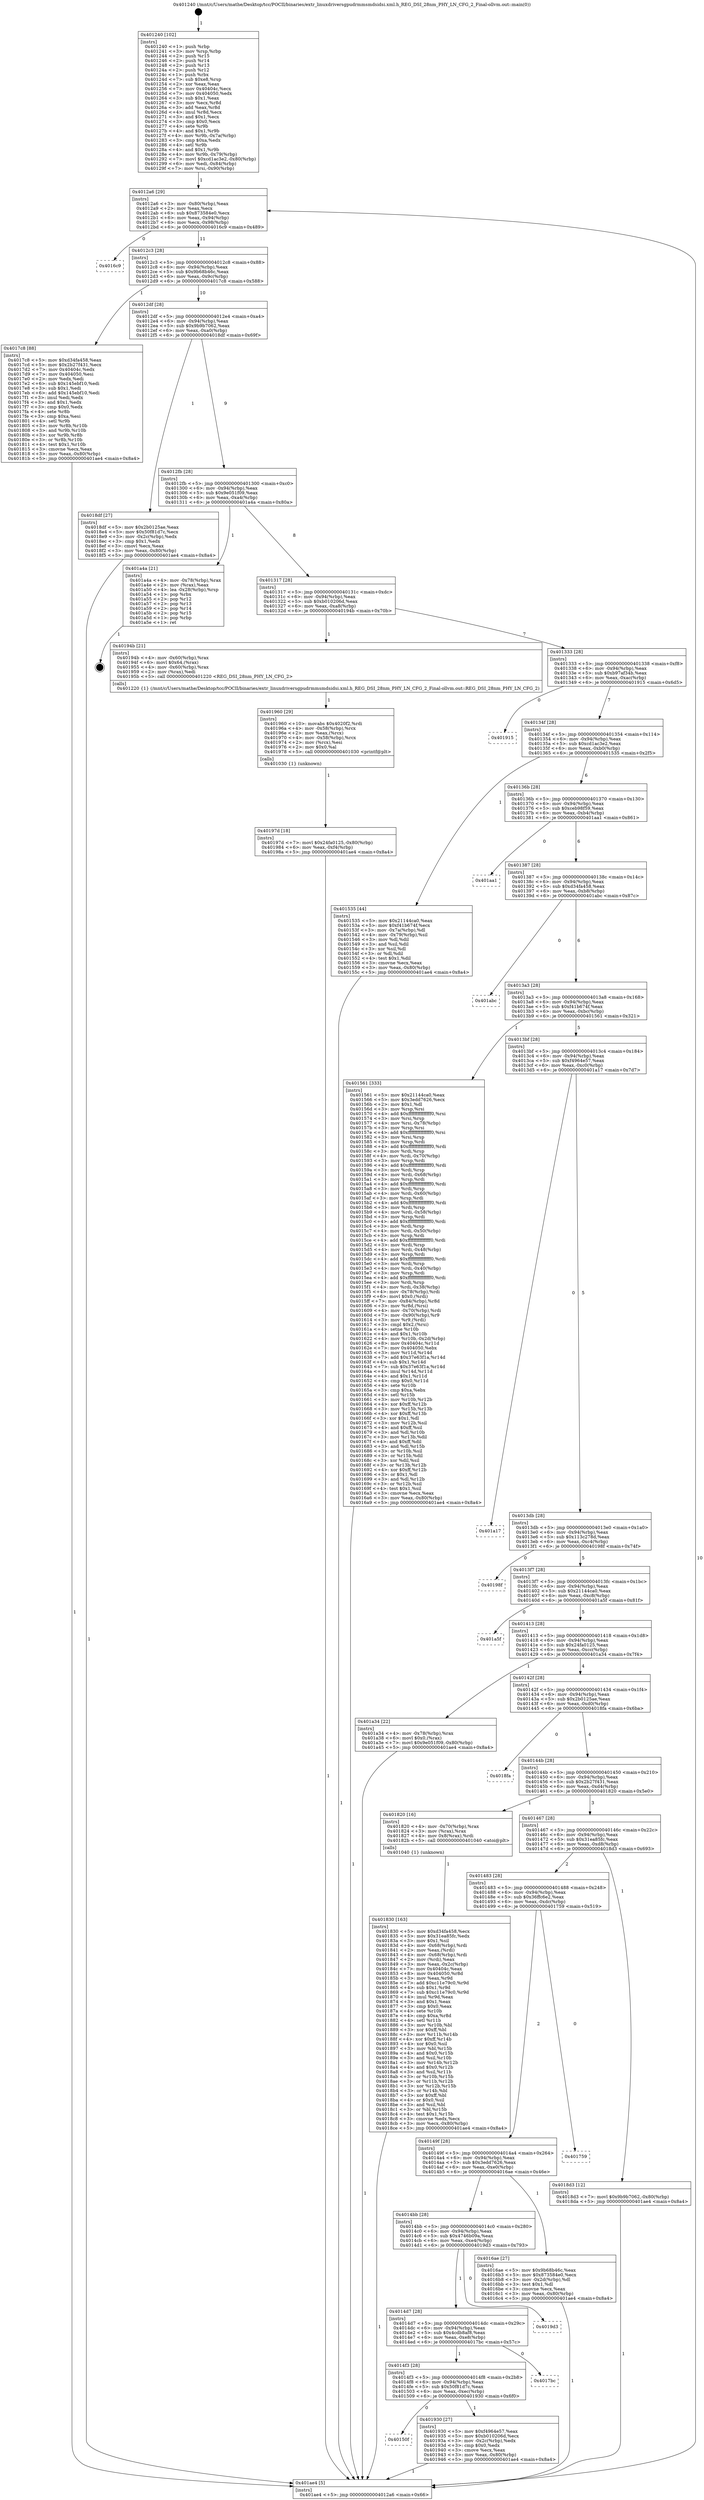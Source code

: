 digraph "0x401240" {
  label = "0x401240 (/mnt/c/Users/mathe/Desktop/tcc/POCII/binaries/extr_linuxdriversgpudrmmsmdsidsi.xml.h_REG_DSI_28nm_PHY_LN_CFG_2_Final-ollvm.out::main(0))"
  labelloc = "t"
  node[shape=record]

  Entry [label="",width=0.3,height=0.3,shape=circle,fillcolor=black,style=filled]
  "0x4012a6" [label="{
     0x4012a6 [29]\l
     | [instrs]\l
     &nbsp;&nbsp;0x4012a6 \<+3\>: mov -0x80(%rbp),%eax\l
     &nbsp;&nbsp;0x4012a9 \<+2\>: mov %eax,%ecx\l
     &nbsp;&nbsp;0x4012ab \<+6\>: sub $0x873584e0,%ecx\l
     &nbsp;&nbsp;0x4012b1 \<+6\>: mov %eax,-0x94(%rbp)\l
     &nbsp;&nbsp;0x4012b7 \<+6\>: mov %ecx,-0x98(%rbp)\l
     &nbsp;&nbsp;0x4012bd \<+6\>: je 00000000004016c9 \<main+0x489\>\l
  }"]
  "0x4016c9" [label="{
     0x4016c9\l
  }", style=dashed]
  "0x4012c3" [label="{
     0x4012c3 [28]\l
     | [instrs]\l
     &nbsp;&nbsp;0x4012c3 \<+5\>: jmp 00000000004012c8 \<main+0x88\>\l
     &nbsp;&nbsp;0x4012c8 \<+6\>: mov -0x94(%rbp),%eax\l
     &nbsp;&nbsp;0x4012ce \<+5\>: sub $0x9b68b46c,%eax\l
     &nbsp;&nbsp;0x4012d3 \<+6\>: mov %eax,-0x9c(%rbp)\l
     &nbsp;&nbsp;0x4012d9 \<+6\>: je 00000000004017c8 \<main+0x588\>\l
  }"]
  Exit [label="",width=0.3,height=0.3,shape=circle,fillcolor=black,style=filled,peripheries=2]
  "0x4017c8" [label="{
     0x4017c8 [88]\l
     | [instrs]\l
     &nbsp;&nbsp;0x4017c8 \<+5\>: mov $0xd34fa458,%eax\l
     &nbsp;&nbsp;0x4017cd \<+5\>: mov $0x2b27f431,%ecx\l
     &nbsp;&nbsp;0x4017d2 \<+7\>: mov 0x40404c,%edx\l
     &nbsp;&nbsp;0x4017d9 \<+7\>: mov 0x404050,%esi\l
     &nbsp;&nbsp;0x4017e0 \<+2\>: mov %edx,%edi\l
     &nbsp;&nbsp;0x4017e2 \<+6\>: sub $0x145ebf10,%edi\l
     &nbsp;&nbsp;0x4017e8 \<+3\>: sub $0x1,%edi\l
     &nbsp;&nbsp;0x4017eb \<+6\>: add $0x145ebf10,%edi\l
     &nbsp;&nbsp;0x4017f1 \<+3\>: imul %edi,%edx\l
     &nbsp;&nbsp;0x4017f4 \<+3\>: and $0x1,%edx\l
     &nbsp;&nbsp;0x4017f7 \<+3\>: cmp $0x0,%edx\l
     &nbsp;&nbsp;0x4017fa \<+4\>: sete %r8b\l
     &nbsp;&nbsp;0x4017fe \<+3\>: cmp $0xa,%esi\l
     &nbsp;&nbsp;0x401801 \<+4\>: setl %r9b\l
     &nbsp;&nbsp;0x401805 \<+3\>: mov %r8b,%r10b\l
     &nbsp;&nbsp;0x401808 \<+3\>: and %r9b,%r10b\l
     &nbsp;&nbsp;0x40180b \<+3\>: xor %r9b,%r8b\l
     &nbsp;&nbsp;0x40180e \<+3\>: or %r8b,%r10b\l
     &nbsp;&nbsp;0x401811 \<+4\>: test $0x1,%r10b\l
     &nbsp;&nbsp;0x401815 \<+3\>: cmovne %ecx,%eax\l
     &nbsp;&nbsp;0x401818 \<+3\>: mov %eax,-0x80(%rbp)\l
     &nbsp;&nbsp;0x40181b \<+5\>: jmp 0000000000401ae4 \<main+0x8a4\>\l
  }"]
  "0x4012df" [label="{
     0x4012df [28]\l
     | [instrs]\l
     &nbsp;&nbsp;0x4012df \<+5\>: jmp 00000000004012e4 \<main+0xa4\>\l
     &nbsp;&nbsp;0x4012e4 \<+6\>: mov -0x94(%rbp),%eax\l
     &nbsp;&nbsp;0x4012ea \<+5\>: sub $0x9b9b7062,%eax\l
     &nbsp;&nbsp;0x4012ef \<+6\>: mov %eax,-0xa0(%rbp)\l
     &nbsp;&nbsp;0x4012f5 \<+6\>: je 00000000004018df \<main+0x69f\>\l
  }"]
  "0x40197d" [label="{
     0x40197d [18]\l
     | [instrs]\l
     &nbsp;&nbsp;0x40197d \<+7\>: movl $0x24fa0125,-0x80(%rbp)\l
     &nbsp;&nbsp;0x401984 \<+6\>: mov %eax,-0xf4(%rbp)\l
     &nbsp;&nbsp;0x40198a \<+5\>: jmp 0000000000401ae4 \<main+0x8a4\>\l
  }"]
  "0x4018df" [label="{
     0x4018df [27]\l
     | [instrs]\l
     &nbsp;&nbsp;0x4018df \<+5\>: mov $0x2b0125ae,%eax\l
     &nbsp;&nbsp;0x4018e4 \<+5\>: mov $0x50f81d7c,%ecx\l
     &nbsp;&nbsp;0x4018e9 \<+3\>: mov -0x2c(%rbp),%edx\l
     &nbsp;&nbsp;0x4018ec \<+3\>: cmp $0x1,%edx\l
     &nbsp;&nbsp;0x4018ef \<+3\>: cmovl %ecx,%eax\l
     &nbsp;&nbsp;0x4018f2 \<+3\>: mov %eax,-0x80(%rbp)\l
     &nbsp;&nbsp;0x4018f5 \<+5\>: jmp 0000000000401ae4 \<main+0x8a4\>\l
  }"]
  "0x4012fb" [label="{
     0x4012fb [28]\l
     | [instrs]\l
     &nbsp;&nbsp;0x4012fb \<+5\>: jmp 0000000000401300 \<main+0xc0\>\l
     &nbsp;&nbsp;0x401300 \<+6\>: mov -0x94(%rbp),%eax\l
     &nbsp;&nbsp;0x401306 \<+5\>: sub $0x9e051f09,%eax\l
     &nbsp;&nbsp;0x40130b \<+6\>: mov %eax,-0xa4(%rbp)\l
     &nbsp;&nbsp;0x401311 \<+6\>: je 0000000000401a4a \<main+0x80a\>\l
  }"]
  "0x401960" [label="{
     0x401960 [29]\l
     | [instrs]\l
     &nbsp;&nbsp;0x401960 \<+10\>: movabs $0x4020f2,%rdi\l
     &nbsp;&nbsp;0x40196a \<+4\>: mov -0x58(%rbp),%rcx\l
     &nbsp;&nbsp;0x40196e \<+2\>: mov %eax,(%rcx)\l
     &nbsp;&nbsp;0x401970 \<+4\>: mov -0x58(%rbp),%rcx\l
     &nbsp;&nbsp;0x401974 \<+2\>: mov (%rcx),%esi\l
     &nbsp;&nbsp;0x401976 \<+2\>: mov $0x0,%al\l
     &nbsp;&nbsp;0x401978 \<+5\>: call 0000000000401030 \<printf@plt\>\l
     | [calls]\l
     &nbsp;&nbsp;0x401030 \{1\} (unknown)\l
  }"]
  "0x401a4a" [label="{
     0x401a4a [21]\l
     | [instrs]\l
     &nbsp;&nbsp;0x401a4a \<+4\>: mov -0x78(%rbp),%rax\l
     &nbsp;&nbsp;0x401a4e \<+2\>: mov (%rax),%eax\l
     &nbsp;&nbsp;0x401a50 \<+4\>: lea -0x28(%rbp),%rsp\l
     &nbsp;&nbsp;0x401a54 \<+1\>: pop %rbx\l
     &nbsp;&nbsp;0x401a55 \<+2\>: pop %r12\l
     &nbsp;&nbsp;0x401a57 \<+2\>: pop %r13\l
     &nbsp;&nbsp;0x401a59 \<+2\>: pop %r14\l
     &nbsp;&nbsp;0x401a5b \<+2\>: pop %r15\l
     &nbsp;&nbsp;0x401a5d \<+1\>: pop %rbp\l
     &nbsp;&nbsp;0x401a5e \<+1\>: ret\l
  }"]
  "0x401317" [label="{
     0x401317 [28]\l
     | [instrs]\l
     &nbsp;&nbsp;0x401317 \<+5\>: jmp 000000000040131c \<main+0xdc\>\l
     &nbsp;&nbsp;0x40131c \<+6\>: mov -0x94(%rbp),%eax\l
     &nbsp;&nbsp;0x401322 \<+5\>: sub $0xb010206d,%eax\l
     &nbsp;&nbsp;0x401327 \<+6\>: mov %eax,-0xa8(%rbp)\l
     &nbsp;&nbsp;0x40132d \<+6\>: je 000000000040194b \<main+0x70b\>\l
  }"]
  "0x40150f" [label="{
     0x40150f\l
  }", style=dashed]
  "0x40194b" [label="{
     0x40194b [21]\l
     | [instrs]\l
     &nbsp;&nbsp;0x40194b \<+4\>: mov -0x60(%rbp),%rax\l
     &nbsp;&nbsp;0x40194f \<+6\>: movl $0x64,(%rax)\l
     &nbsp;&nbsp;0x401955 \<+4\>: mov -0x60(%rbp),%rax\l
     &nbsp;&nbsp;0x401959 \<+2\>: mov (%rax),%edi\l
     &nbsp;&nbsp;0x40195b \<+5\>: call 0000000000401220 \<REG_DSI_28nm_PHY_LN_CFG_2\>\l
     | [calls]\l
     &nbsp;&nbsp;0x401220 \{1\} (/mnt/c/Users/mathe/Desktop/tcc/POCII/binaries/extr_linuxdriversgpudrmmsmdsidsi.xml.h_REG_DSI_28nm_PHY_LN_CFG_2_Final-ollvm.out::REG_DSI_28nm_PHY_LN_CFG_2)\l
  }"]
  "0x401333" [label="{
     0x401333 [28]\l
     | [instrs]\l
     &nbsp;&nbsp;0x401333 \<+5\>: jmp 0000000000401338 \<main+0xf8\>\l
     &nbsp;&nbsp;0x401338 \<+6\>: mov -0x94(%rbp),%eax\l
     &nbsp;&nbsp;0x40133e \<+5\>: sub $0xb97af34b,%eax\l
     &nbsp;&nbsp;0x401343 \<+6\>: mov %eax,-0xac(%rbp)\l
     &nbsp;&nbsp;0x401349 \<+6\>: je 0000000000401915 \<main+0x6d5\>\l
  }"]
  "0x401930" [label="{
     0x401930 [27]\l
     | [instrs]\l
     &nbsp;&nbsp;0x401930 \<+5\>: mov $0xf4964e57,%eax\l
     &nbsp;&nbsp;0x401935 \<+5\>: mov $0xb010206d,%ecx\l
     &nbsp;&nbsp;0x40193a \<+3\>: mov -0x2c(%rbp),%edx\l
     &nbsp;&nbsp;0x40193d \<+3\>: cmp $0x0,%edx\l
     &nbsp;&nbsp;0x401940 \<+3\>: cmove %ecx,%eax\l
     &nbsp;&nbsp;0x401943 \<+3\>: mov %eax,-0x80(%rbp)\l
     &nbsp;&nbsp;0x401946 \<+5\>: jmp 0000000000401ae4 \<main+0x8a4\>\l
  }"]
  "0x401915" [label="{
     0x401915\l
  }", style=dashed]
  "0x40134f" [label="{
     0x40134f [28]\l
     | [instrs]\l
     &nbsp;&nbsp;0x40134f \<+5\>: jmp 0000000000401354 \<main+0x114\>\l
     &nbsp;&nbsp;0x401354 \<+6\>: mov -0x94(%rbp),%eax\l
     &nbsp;&nbsp;0x40135a \<+5\>: sub $0xcd1ac3e2,%eax\l
     &nbsp;&nbsp;0x40135f \<+6\>: mov %eax,-0xb0(%rbp)\l
     &nbsp;&nbsp;0x401365 \<+6\>: je 0000000000401535 \<main+0x2f5\>\l
  }"]
  "0x4014f3" [label="{
     0x4014f3 [28]\l
     | [instrs]\l
     &nbsp;&nbsp;0x4014f3 \<+5\>: jmp 00000000004014f8 \<main+0x2b8\>\l
     &nbsp;&nbsp;0x4014f8 \<+6\>: mov -0x94(%rbp),%eax\l
     &nbsp;&nbsp;0x4014fe \<+5\>: sub $0x50f81d7c,%eax\l
     &nbsp;&nbsp;0x401503 \<+6\>: mov %eax,-0xec(%rbp)\l
     &nbsp;&nbsp;0x401509 \<+6\>: je 0000000000401930 \<main+0x6f0\>\l
  }"]
  "0x401535" [label="{
     0x401535 [44]\l
     | [instrs]\l
     &nbsp;&nbsp;0x401535 \<+5\>: mov $0x21144ca0,%eax\l
     &nbsp;&nbsp;0x40153a \<+5\>: mov $0xf41b674f,%ecx\l
     &nbsp;&nbsp;0x40153f \<+3\>: mov -0x7a(%rbp),%dl\l
     &nbsp;&nbsp;0x401542 \<+4\>: mov -0x79(%rbp),%sil\l
     &nbsp;&nbsp;0x401546 \<+3\>: mov %dl,%dil\l
     &nbsp;&nbsp;0x401549 \<+3\>: and %sil,%dil\l
     &nbsp;&nbsp;0x40154c \<+3\>: xor %sil,%dl\l
     &nbsp;&nbsp;0x40154f \<+3\>: or %dl,%dil\l
     &nbsp;&nbsp;0x401552 \<+4\>: test $0x1,%dil\l
     &nbsp;&nbsp;0x401556 \<+3\>: cmovne %ecx,%eax\l
     &nbsp;&nbsp;0x401559 \<+3\>: mov %eax,-0x80(%rbp)\l
     &nbsp;&nbsp;0x40155c \<+5\>: jmp 0000000000401ae4 \<main+0x8a4\>\l
  }"]
  "0x40136b" [label="{
     0x40136b [28]\l
     | [instrs]\l
     &nbsp;&nbsp;0x40136b \<+5\>: jmp 0000000000401370 \<main+0x130\>\l
     &nbsp;&nbsp;0x401370 \<+6\>: mov -0x94(%rbp),%eax\l
     &nbsp;&nbsp;0x401376 \<+5\>: sub $0xceb98f59,%eax\l
     &nbsp;&nbsp;0x40137b \<+6\>: mov %eax,-0xb4(%rbp)\l
     &nbsp;&nbsp;0x401381 \<+6\>: je 0000000000401aa1 \<main+0x861\>\l
  }"]
  "0x401ae4" [label="{
     0x401ae4 [5]\l
     | [instrs]\l
     &nbsp;&nbsp;0x401ae4 \<+5\>: jmp 00000000004012a6 \<main+0x66\>\l
  }"]
  "0x401240" [label="{
     0x401240 [102]\l
     | [instrs]\l
     &nbsp;&nbsp;0x401240 \<+1\>: push %rbp\l
     &nbsp;&nbsp;0x401241 \<+3\>: mov %rsp,%rbp\l
     &nbsp;&nbsp;0x401244 \<+2\>: push %r15\l
     &nbsp;&nbsp;0x401246 \<+2\>: push %r14\l
     &nbsp;&nbsp;0x401248 \<+2\>: push %r13\l
     &nbsp;&nbsp;0x40124a \<+2\>: push %r12\l
     &nbsp;&nbsp;0x40124c \<+1\>: push %rbx\l
     &nbsp;&nbsp;0x40124d \<+7\>: sub $0xe8,%rsp\l
     &nbsp;&nbsp;0x401254 \<+2\>: xor %eax,%eax\l
     &nbsp;&nbsp;0x401256 \<+7\>: mov 0x40404c,%ecx\l
     &nbsp;&nbsp;0x40125d \<+7\>: mov 0x404050,%edx\l
     &nbsp;&nbsp;0x401264 \<+3\>: sub $0x1,%eax\l
     &nbsp;&nbsp;0x401267 \<+3\>: mov %ecx,%r8d\l
     &nbsp;&nbsp;0x40126a \<+3\>: add %eax,%r8d\l
     &nbsp;&nbsp;0x40126d \<+4\>: imul %r8d,%ecx\l
     &nbsp;&nbsp;0x401271 \<+3\>: and $0x1,%ecx\l
     &nbsp;&nbsp;0x401274 \<+3\>: cmp $0x0,%ecx\l
     &nbsp;&nbsp;0x401277 \<+4\>: sete %r9b\l
     &nbsp;&nbsp;0x40127b \<+4\>: and $0x1,%r9b\l
     &nbsp;&nbsp;0x40127f \<+4\>: mov %r9b,-0x7a(%rbp)\l
     &nbsp;&nbsp;0x401283 \<+3\>: cmp $0xa,%edx\l
     &nbsp;&nbsp;0x401286 \<+4\>: setl %r9b\l
     &nbsp;&nbsp;0x40128a \<+4\>: and $0x1,%r9b\l
     &nbsp;&nbsp;0x40128e \<+4\>: mov %r9b,-0x79(%rbp)\l
     &nbsp;&nbsp;0x401292 \<+7\>: movl $0xcd1ac3e2,-0x80(%rbp)\l
     &nbsp;&nbsp;0x401299 \<+6\>: mov %edi,-0x84(%rbp)\l
     &nbsp;&nbsp;0x40129f \<+7\>: mov %rsi,-0x90(%rbp)\l
  }"]
  "0x4017bc" [label="{
     0x4017bc\l
  }", style=dashed]
  "0x401aa1" [label="{
     0x401aa1\l
  }", style=dashed]
  "0x401387" [label="{
     0x401387 [28]\l
     | [instrs]\l
     &nbsp;&nbsp;0x401387 \<+5\>: jmp 000000000040138c \<main+0x14c\>\l
     &nbsp;&nbsp;0x40138c \<+6\>: mov -0x94(%rbp),%eax\l
     &nbsp;&nbsp;0x401392 \<+5\>: sub $0xd34fa458,%eax\l
     &nbsp;&nbsp;0x401397 \<+6\>: mov %eax,-0xb8(%rbp)\l
     &nbsp;&nbsp;0x40139d \<+6\>: je 0000000000401abc \<main+0x87c\>\l
  }"]
  "0x4014d7" [label="{
     0x4014d7 [28]\l
     | [instrs]\l
     &nbsp;&nbsp;0x4014d7 \<+5\>: jmp 00000000004014dc \<main+0x29c\>\l
     &nbsp;&nbsp;0x4014dc \<+6\>: mov -0x94(%rbp),%eax\l
     &nbsp;&nbsp;0x4014e2 \<+5\>: sub $0x4cdb8af8,%eax\l
     &nbsp;&nbsp;0x4014e7 \<+6\>: mov %eax,-0xe8(%rbp)\l
     &nbsp;&nbsp;0x4014ed \<+6\>: je 00000000004017bc \<main+0x57c\>\l
  }"]
  "0x401abc" [label="{
     0x401abc\l
  }", style=dashed]
  "0x4013a3" [label="{
     0x4013a3 [28]\l
     | [instrs]\l
     &nbsp;&nbsp;0x4013a3 \<+5\>: jmp 00000000004013a8 \<main+0x168\>\l
     &nbsp;&nbsp;0x4013a8 \<+6\>: mov -0x94(%rbp),%eax\l
     &nbsp;&nbsp;0x4013ae \<+5\>: sub $0xf41b674f,%eax\l
     &nbsp;&nbsp;0x4013b3 \<+6\>: mov %eax,-0xbc(%rbp)\l
     &nbsp;&nbsp;0x4013b9 \<+6\>: je 0000000000401561 \<main+0x321\>\l
  }"]
  "0x4019d3" [label="{
     0x4019d3\l
  }", style=dashed]
  "0x401561" [label="{
     0x401561 [333]\l
     | [instrs]\l
     &nbsp;&nbsp;0x401561 \<+5\>: mov $0x21144ca0,%eax\l
     &nbsp;&nbsp;0x401566 \<+5\>: mov $0x3edd7626,%ecx\l
     &nbsp;&nbsp;0x40156b \<+2\>: mov $0x1,%dl\l
     &nbsp;&nbsp;0x40156d \<+3\>: mov %rsp,%rsi\l
     &nbsp;&nbsp;0x401570 \<+4\>: add $0xfffffffffffffff0,%rsi\l
     &nbsp;&nbsp;0x401574 \<+3\>: mov %rsi,%rsp\l
     &nbsp;&nbsp;0x401577 \<+4\>: mov %rsi,-0x78(%rbp)\l
     &nbsp;&nbsp;0x40157b \<+3\>: mov %rsp,%rsi\l
     &nbsp;&nbsp;0x40157e \<+4\>: add $0xfffffffffffffff0,%rsi\l
     &nbsp;&nbsp;0x401582 \<+3\>: mov %rsi,%rsp\l
     &nbsp;&nbsp;0x401585 \<+3\>: mov %rsp,%rdi\l
     &nbsp;&nbsp;0x401588 \<+4\>: add $0xfffffffffffffff0,%rdi\l
     &nbsp;&nbsp;0x40158c \<+3\>: mov %rdi,%rsp\l
     &nbsp;&nbsp;0x40158f \<+4\>: mov %rdi,-0x70(%rbp)\l
     &nbsp;&nbsp;0x401593 \<+3\>: mov %rsp,%rdi\l
     &nbsp;&nbsp;0x401596 \<+4\>: add $0xfffffffffffffff0,%rdi\l
     &nbsp;&nbsp;0x40159a \<+3\>: mov %rdi,%rsp\l
     &nbsp;&nbsp;0x40159d \<+4\>: mov %rdi,-0x68(%rbp)\l
     &nbsp;&nbsp;0x4015a1 \<+3\>: mov %rsp,%rdi\l
     &nbsp;&nbsp;0x4015a4 \<+4\>: add $0xfffffffffffffff0,%rdi\l
     &nbsp;&nbsp;0x4015a8 \<+3\>: mov %rdi,%rsp\l
     &nbsp;&nbsp;0x4015ab \<+4\>: mov %rdi,-0x60(%rbp)\l
     &nbsp;&nbsp;0x4015af \<+3\>: mov %rsp,%rdi\l
     &nbsp;&nbsp;0x4015b2 \<+4\>: add $0xfffffffffffffff0,%rdi\l
     &nbsp;&nbsp;0x4015b6 \<+3\>: mov %rdi,%rsp\l
     &nbsp;&nbsp;0x4015b9 \<+4\>: mov %rdi,-0x58(%rbp)\l
     &nbsp;&nbsp;0x4015bd \<+3\>: mov %rsp,%rdi\l
     &nbsp;&nbsp;0x4015c0 \<+4\>: add $0xfffffffffffffff0,%rdi\l
     &nbsp;&nbsp;0x4015c4 \<+3\>: mov %rdi,%rsp\l
     &nbsp;&nbsp;0x4015c7 \<+4\>: mov %rdi,-0x50(%rbp)\l
     &nbsp;&nbsp;0x4015cb \<+3\>: mov %rsp,%rdi\l
     &nbsp;&nbsp;0x4015ce \<+4\>: add $0xfffffffffffffff0,%rdi\l
     &nbsp;&nbsp;0x4015d2 \<+3\>: mov %rdi,%rsp\l
     &nbsp;&nbsp;0x4015d5 \<+4\>: mov %rdi,-0x48(%rbp)\l
     &nbsp;&nbsp;0x4015d9 \<+3\>: mov %rsp,%rdi\l
     &nbsp;&nbsp;0x4015dc \<+4\>: add $0xfffffffffffffff0,%rdi\l
     &nbsp;&nbsp;0x4015e0 \<+3\>: mov %rdi,%rsp\l
     &nbsp;&nbsp;0x4015e3 \<+4\>: mov %rdi,-0x40(%rbp)\l
     &nbsp;&nbsp;0x4015e7 \<+3\>: mov %rsp,%rdi\l
     &nbsp;&nbsp;0x4015ea \<+4\>: add $0xfffffffffffffff0,%rdi\l
     &nbsp;&nbsp;0x4015ee \<+3\>: mov %rdi,%rsp\l
     &nbsp;&nbsp;0x4015f1 \<+4\>: mov %rdi,-0x38(%rbp)\l
     &nbsp;&nbsp;0x4015f5 \<+4\>: mov -0x78(%rbp),%rdi\l
     &nbsp;&nbsp;0x4015f9 \<+6\>: movl $0x0,(%rdi)\l
     &nbsp;&nbsp;0x4015ff \<+7\>: mov -0x84(%rbp),%r8d\l
     &nbsp;&nbsp;0x401606 \<+3\>: mov %r8d,(%rsi)\l
     &nbsp;&nbsp;0x401609 \<+4\>: mov -0x70(%rbp),%rdi\l
     &nbsp;&nbsp;0x40160d \<+7\>: mov -0x90(%rbp),%r9\l
     &nbsp;&nbsp;0x401614 \<+3\>: mov %r9,(%rdi)\l
     &nbsp;&nbsp;0x401617 \<+3\>: cmpl $0x2,(%rsi)\l
     &nbsp;&nbsp;0x40161a \<+4\>: setne %r10b\l
     &nbsp;&nbsp;0x40161e \<+4\>: and $0x1,%r10b\l
     &nbsp;&nbsp;0x401622 \<+4\>: mov %r10b,-0x2d(%rbp)\l
     &nbsp;&nbsp;0x401626 \<+8\>: mov 0x40404c,%r11d\l
     &nbsp;&nbsp;0x40162e \<+7\>: mov 0x404050,%ebx\l
     &nbsp;&nbsp;0x401635 \<+3\>: mov %r11d,%r14d\l
     &nbsp;&nbsp;0x401638 \<+7\>: add $0x37e63f1a,%r14d\l
     &nbsp;&nbsp;0x40163f \<+4\>: sub $0x1,%r14d\l
     &nbsp;&nbsp;0x401643 \<+7\>: sub $0x37e63f1a,%r14d\l
     &nbsp;&nbsp;0x40164a \<+4\>: imul %r14d,%r11d\l
     &nbsp;&nbsp;0x40164e \<+4\>: and $0x1,%r11d\l
     &nbsp;&nbsp;0x401652 \<+4\>: cmp $0x0,%r11d\l
     &nbsp;&nbsp;0x401656 \<+4\>: sete %r10b\l
     &nbsp;&nbsp;0x40165a \<+3\>: cmp $0xa,%ebx\l
     &nbsp;&nbsp;0x40165d \<+4\>: setl %r15b\l
     &nbsp;&nbsp;0x401661 \<+3\>: mov %r10b,%r12b\l
     &nbsp;&nbsp;0x401664 \<+4\>: xor $0xff,%r12b\l
     &nbsp;&nbsp;0x401668 \<+3\>: mov %r15b,%r13b\l
     &nbsp;&nbsp;0x40166b \<+4\>: xor $0xff,%r13b\l
     &nbsp;&nbsp;0x40166f \<+3\>: xor $0x1,%dl\l
     &nbsp;&nbsp;0x401672 \<+3\>: mov %r12b,%sil\l
     &nbsp;&nbsp;0x401675 \<+4\>: and $0xff,%sil\l
     &nbsp;&nbsp;0x401679 \<+3\>: and %dl,%r10b\l
     &nbsp;&nbsp;0x40167c \<+3\>: mov %r13b,%dil\l
     &nbsp;&nbsp;0x40167f \<+4\>: and $0xff,%dil\l
     &nbsp;&nbsp;0x401683 \<+3\>: and %dl,%r15b\l
     &nbsp;&nbsp;0x401686 \<+3\>: or %r10b,%sil\l
     &nbsp;&nbsp;0x401689 \<+3\>: or %r15b,%dil\l
     &nbsp;&nbsp;0x40168c \<+3\>: xor %dil,%sil\l
     &nbsp;&nbsp;0x40168f \<+3\>: or %r13b,%r12b\l
     &nbsp;&nbsp;0x401692 \<+4\>: xor $0xff,%r12b\l
     &nbsp;&nbsp;0x401696 \<+3\>: or $0x1,%dl\l
     &nbsp;&nbsp;0x401699 \<+3\>: and %dl,%r12b\l
     &nbsp;&nbsp;0x40169c \<+3\>: or %r12b,%sil\l
     &nbsp;&nbsp;0x40169f \<+4\>: test $0x1,%sil\l
     &nbsp;&nbsp;0x4016a3 \<+3\>: cmovne %ecx,%eax\l
     &nbsp;&nbsp;0x4016a6 \<+3\>: mov %eax,-0x80(%rbp)\l
     &nbsp;&nbsp;0x4016a9 \<+5\>: jmp 0000000000401ae4 \<main+0x8a4\>\l
  }"]
  "0x4013bf" [label="{
     0x4013bf [28]\l
     | [instrs]\l
     &nbsp;&nbsp;0x4013bf \<+5\>: jmp 00000000004013c4 \<main+0x184\>\l
     &nbsp;&nbsp;0x4013c4 \<+6\>: mov -0x94(%rbp),%eax\l
     &nbsp;&nbsp;0x4013ca \<+5\>: sub $0xf4964e57,%eax\l
     &nbsp;&nbsp;0x4013cf \<+6\>: mov %eax,-0xc0(%rbp)\l
     &nbsp;&nbsp;0x4013d5 \<+6\>: je 0000000000401a17 \<main+0x7d7\>\l
  }"]
  "0x401830" [label="{
     0x401830 [163]\l
     | [instrs]\l
     &nbsp;&nbsp;0x401830 \<+5\>: mov $0xd34fa458,%ecx\l
     &nbsp;&nbsp;0x401835 \<+5\>: mov $0x31ea85fc,%edx\l
     &nbsp;&nbsp;0x40183a \<+3\>: mov $0x1,%sil\l
     &nbsp;&nbsp;0x40183d \<+4\>: mov -0x68(%rbp),%rdi\l
     &nbsp;&nbsp;0x401841 \<+2\>: mov %eax,(%rdi)\l
     &nbsp;&nbsp;0x401843 \<+4\>: mov -0x68(%rbp),%rdi\l
     &nbsp;&nbsp;0x401847 \<+2\>: mov (%rdi),%eax\l
     &nbsp;&nbsp;0x401849 \<+3\>: mov %eax,-0x2c(%rbp)\l
     &nbsp;&nbsp;0x40184c \<+7\>: mov 0x40404c,%eax\l
     &nbsp;&nbsp;0x401853 \<+8\>: mov 0x404050,%r8d\l
     &nbsp;&nbsp;0x40185b \<+3\>: mov %eax,%r9d\l
     &nbsp;&nbsp;0x40185e \<+7\>: add $0xc11e79c0,%r9d\l
     &nbsp;&nbsp;0x401865 \<+4\>: sub $0x1,%r9d\l
     &nbsp;&nbsp;0x401869 \<+7\>: sub $0xc11e79c0,%r9d\l
     &nbsp;&nbsp;0x401870 \<+4\>: imul %r9d,%eax\l
     &nbsp;&nbsp;0x401874 \<+3\>: and $0x1,%eax\l
     &nbsp;&nbsp;0x401877 \<+3\>: cmp $0x0,%eax\l
     &nbsp;&nbsp;0x40187a \<+4\>: sete %r10b\l
     &nbsp;&nbsp;0x40187e \<+4\>: cmp $0xa,%r8d\l
     &nbsp;&nbsp;0x401882 \<+4\>: setl %r11b\l
     &nbsp;&nbsp;0x401886 \<+3\>: mov %r10b,%bl\l
     &nbsp;&nbsp;0x401889 \<+3\>: xor $0xff,%bl\l
     &nbsp;&nbsp;0x40188c \<+3\>: mov %r11b,%r14b\l
     &nbsp;&nbsp;0x40188f \<+4\>: xor $0xff,%r14b\l
     &nbsp;&nbsp;0x401893 \<+4\>: xor $0x0,%sil\l
     &nbsp;&nbsp;0x401897 \<+3\>: mov %bl,%r15b\l
     &nbsp;&nbsp;0x40189a \<+4\>: and $0x0,%r15b\l
     &nbsp;&nbsp;0x40189e \<+3\>: and %sil,%r10b\l
     &nbsp;&nbsp;0x4018a1 \<+3\>: mov %r14b,%r12b\l
     &nbsp;&nbsp;0x4018a4 \<+4\>: and $0x0,%r12b\l
     &nbsp;&nbsp;0x4018a8 \<+3\>: and %sil,%r11b\l
     &nbsp;&nbsp;0x4018ab \<+3\>: or %r10b,%r15b\l
     &nbsp;&nbsp;0x4018ae \<+3\>: or %r11b,%r12b\l
     &nbsp;&nbsp;0x4018b1 \<+3\>: xor %r12b,%r15b\l
     &nbsp;&nbsp;0x4018b4 \<+3\>: or %r14b,%bl\l
     &nbsp;&nbsp;0x4018b7 \<+3\>: xor $0xff,%bl\l
     &nbsp;&nbsp;0x4018ba \<+4\>: or $0x0,%sil\l
     &nbsp;&nbsp;0x4018be \<+3\>: and %sil,%bl\l
     &nbsp;&nbsp;0x4018c1 \<+3\>: or %bl,%r15b\l
     &nbsp;&nbsp;0x4018c4 \<+4\>: test $0x1,%r15b\l
     &nbsp;&nbsp;0x4018c8 \<+3\>: cmovne %edx,%ecx\l
     &nbsp;&nbsp;0x4018cb \<+3\>: mov %ecx,-0x80(%rbp)\l
     &nbsp;&nbsp;0x4018ce \<+5\>: jmp 0000000000401ae4 \<main+0x8a4\>\l
  }"]
  "0x4014bb" [label="{
     0x4014bb [28]\l
     | [instrs]\l
     &nbsp;&nbsp;0x4014bb \<+5\>: jmp 00000000004014c0 \<main+0x280\>\l
     &nbsp;&nbsp;0x4014c0 \<+6\>: mov -0x94(%rbp),%eax\l
     &nbsp;&nbsp;0x4014c6 \<+5\>: sub $0x4746b09a,%eax\l
     &nbsp;&nbsp;0x4014cb \<+6\>: mov %eax,-0xe4(%rbp)\l
     &nbsp;&nbsp;0x4014d1 \<+6\>: je 00000000004019d3 \<main+0x793\>\l
  }"]
  "0x401a17" [label="{
     0x401a17\l
  }", style=dashed]
  "0x4013db" [label="{
     0x4013db [28]\l
     | [instrs]\l
     &nbsp;&nbsp;0x4013db \<+5\>: jmp 00000000004013e0 \<main+0x1a0\>\l
     &nbsp;&nbsp;0x4013e0 \<+6\>: mov -0x94(%rbp),%eax\l
     &nbsp;&nbsp;0x4013e6 \<+5\>: sub $0x113c278d,%eax\l
     &nbsp;&nbsp;0x4013eb \<+6\>: mov %eax,-0xc4(%rbp)\l
     &nbsp;&nbsp;0x4013f1 \<+6\>: je 000000000040198f \<main+0x74f\>\l
  }"]
  "0x4016ae" [label="{
     0x4016ae [27]\l
     | [instrs]\l
     &nbsp;&nbsp;0x4016ae \<+5\>: mov $0x9b68b46c,%eax\l
     &nbsp;&nbsp;0x4016b3 \<+5\>: mov $0x873584e0,%ecx\l
     &nbsp;&nbsp;0x4016b8 \<+3\>: mov -0x2d(%rbp),%dl\l
     &nbsp;&nbsp;0x4016bb \<+3\>: test $0x1,%dl\l
     &nbsp;&nbsp;0x4016be \<+3\>: cmovne %ecx,%eax\l
     &nbsp;&nbsp;0x4016c1 \<+3\>: mov %eax,-0x80(%rbp)\l
     &nbsp;&nbsp;0x4016c4 \<+5\>: jmp 0000000000401ae4 \<main+0x8a4\>\l
  }"]
  "0x40198f" [label="{
     0x40198f\l
  }", style=dashed]
  "0x4013f7" [label="{
     0x4013f7 [28]\l
     | [instrs]\l
     &nbsp;&nbsp;0x4013f7 \<+5\>: jmp 00000000004013fc \<main+0x1bc\>\l
     &nbsp;&nbsp;0x4013fc \<+6\>: mov -0x94(%rbp),%eax\l
     &nbsp;&nbsp;0x401402 \<+5\>: sub $0x21144ca0,%eax\l
     &nbsp;&nbsp;0x401407 \<+6\>: mov %eax,-0xc8(%rbp)\l
     &nbsp;&nbsp;0x40140d \<+6\>: je 0000000000401a5f \<main+0x81f\>\l
  }"]
  "0x40149f" [label="{
     0x40149f [28]\l
     | [instrs]\l
     &nbsp;&nbsp;0x40149f \<+5\>: jmp 00000000004014a4 \<main+0x264\>\l
     &nbsp;&nbsp;0x4014a4 \<+6\>: mov -0x94(%rbp),%eax\l
     &nbsp;&nbsp;0x4014aa \<+5\>: sub $0x3edd7626,%eax\l
     &nbsp;&nbsp;0x4014af \<+6\>: mov %eax,-0xe0(%rbp)\l
     &nbsp;&nbsp;0x4014b5 \<+6\>: je 00000000004016ae \<main+0x46e\>\l
  }"]
  "0x401a5f" [label="{
     0x401a5f\l
  }", style=dashed]
  "0x401413" [label="{
     0x401413 [28]\l
     | [instrs]\l
     &nbsp;&nbsp;0x401413 \<+5\>: jmp 0000000000401418 \<main+0x1d8\>\l
     &nbsp;&nbsp;0x401418 \<+6\>: mov -0x94(%rbp),%eax\l
     &nbsp;&nbsp;0x40141e \<+5\>: sub $0x24fa0125,%eax\l
     &nbsp;&nbsp;0x401423 \<+6\>: mov %eax,-0xcc(%rbp)\l
     &nbsp;&nbsp;0x401429 \<+6\>: je 0000000000401a34 \<main+0x7f4\>\l
  }"]
  "0x401759" [label="{
     0x401759\l
  }", style=dashed]
  "0x401a34" [label="{
     0x401a34 [22]\l
     | [instrs]\l
     &nbsp;&nbsp;0x401a34 \<+4\>: mov -0x78(%rbp),%rax\l
     &nbsp;&nbsp;0x401a38 \<+6\>: movl $0x0,(%rax)\l
     &nbsp;&nbsp;0x401a3e \<+7\>: movl $0x9e051f09,-0x80(%rbp)\l
     &nbsp;&nbsp;0x401a45 \<+5\>: jmp 0000000000401ae4 \<main+0x8a4\>\l
  }"]
  "0x40142f" [label="{
     0x40142f [28]\l
     | [instrs]\l
     &nbsp;&nbsp;0x40142f \<+5\>: jmp 0000000000401434 \<main+0x1f4\>\l
     &nbsp;&nbsp;0x401434 \<+6\>: mov -0x94(%rbp),%eax\l
     &nbsp;&nbsp;0x40143a \<+5\>: sub $0x2b0125ae,%eax\l
     &nbsp;&nbsp;0x40143f \<+6\>: mov %eax,-0xd0(%rbp)\l
     &nbsp;&nbsp;0x401445 \<+6\>: je 00000000004018fa \<main+0x6ba\>\l
  }"]
  "0x401483" [label="{
     0x401483 [28]\l
     | [instrs]\l
     &nbsp;&nbsp;0x401483 \<+5\>: jmp 0000000000401488 \<main+0x248\>\l
     &nbsp;&nbsp;0x401488 \<+6\>: mov -0x94(%rbp),%eax\l
     &nbsp;&nbsp;0x40148e \<+5\>: sub $0x36ffc6e2,%eax\l
     &nbsp;&nbsp;0x401493 \<+6\>: mov %eax,-0xdc(%rbp)\l
     &nbsp;&nbsp;0x401499 \<+6\>: je 0000000000401759 \<main+0x519\>\l
  }"]
  "0x4018fa" [label="{
     0x4018fa\l
  }", style=dashed]
  "0x40144b" [label="{
     0x40144b [28]\l
     | [instrs]\l
     &nbsp;&nbsp;0x40144b \<+5\>: jmp 0000000000401450 \<main+0x210\>\l
     &nbsp;&nbsp;0x401450 \<+6\>: mov -0x94(%rbp),%eax\l
     &nbsp;&nbsp;0x401456 \<+5\>: sub $0x2b27f431,%eax\l
     &nbsp;&nbsp;0x40145b \<+6\>: mov %eax,-0xd4(%rbp)\l
     &nbsp;&nbsp;0x401461 \<+6\>: je 0000000000401820 \<main+0x5e0\>\l
  }"]
  "0x4018d3" [label="{
     0x4018d3 [12]\l
     | [instrs]\l
     &nbsp;&nbsp;0x4018d3 \<+7\>: movl $0x9b9b7062,-0x80(%rbp)\l
     &nbsp;&nbsp;0x4018da \<+5\>: jmp 0000000000401ae4 \<main+0x8a4\>\l
  }"]
  "0x401820" [label="{
     0x401820 [16]\l
     | [instrs]\l
     &nbsp;&nbsp;0x401820 \<+4\>: mov -0x70(%rbp),%rax\l
     &nbsp;&nbsp;0x401824 \<+3\>: mov (%rax),%rax\l
     &nbsp;&nbsp;0x401827 \<+4\>: mov 0x8(%rax),%rdi\l
     &nbsp;&nbsp;0x40182b \<+5\>: call 0000000000401040 \<atoi@plt\>\l
     | [calls]\l
     &nbsp;&nbsp;0x401040 \{1\} (unknown)\l
  }"]
  "0x401467" [label="{
     0x401467 [28]\l
     | [instrs]\l
     &nbsp;&nbsp;0x401467 \<+5\>: jmp 000000000040146c \<main+0x22c\>\l
     &nbsp;&nbsp;0x40146c \<+6\>: mov -0x94(%rbp),%eax\l
     &nbsp;&nbsp;0x401472 \<+5\>: sub $0x31ea85fc,%eax\l
     &nbsp;&nbsp;0x401477 \<+6\>: mov %eax,-0xd8(%rbp)\l
     &nbsp;&nbsp;0x40147d \<+6\>: je 00000000004018d3 \<main+0x693\>\l
  }"]
  Entry -> "0x401240" [label=" 1"]
  "0x4012a6" -> "0x4016c9" [label=" 0"]
  "0x4012a6" -> "0x4012c3" [label=" 11"]
  "0x401a4a" -> Exit [label=" 1"]
  "0x4012c3" -> "0x4017c8" [label=" 1"]
  "0x4012c3" -> "0x4012df" [label=" 10"]
  "0x401a34" -> "0x401ae4" [label=" 1"]
  "0x4012df" -> "0x4018df" [label=" 1"]
  "0x4012df" -> "0x4012fb" [label=" 9"]
  "0x40197d" -> "0x401ae4" [label=" 1"]
  "0x4012fb" -> "0x401a4a" [label=" 1"]
  "0x4012fb" -> "0x401317" [label=" 8"]
  "0x401960" -> "0x40197d" [label=" 1"]
  "0x401317" -> "0x40194b" [label=" 1"]
  "0x401317" -> "0x401333" [label=" 7"]
  "0x40194b" -> "0x401960" [label=" 1"]
  "0x401333" -> "0x401915" [label=" 0"]
  "0x401333" -> "0x40134f" [label=" 7"]
  "0x401930" -> "0x401ae4" [label=" 1"]
  "0x40134f" -> "0x401535" [label=" 1"]
  "0x40134f" -> "0x40136b" [label=" 6"]
  "0x401535" -> "0x401ae4" [label=" 1"]
  "0x401240" -> "0x4012a6" [label=" 1"]
  "0x401ae4" -> "0x4012a6" [label=" 10"]
  "0x4014f3" -> "0x401930" [label=" 1"]
  "0x40136b" -> "0x401aa1" [label=" 0"]
  "0x40136b" -> "0x401387" [label=" 6"]
  "0x4014f3" -> "0x40150f" [label=" 0"]
  "0x401387" -> "0x401abc" [label=" 0"]
  "0x401387" -> "0x4013a3" [label=" 6"]
  "0x4014d7" -> "0x4017bc" [label=" 0"]
  "0x4013a3" -> "0x401561" [label=" 1"]
  "0x4013a3" -> "0x4013bf" [label=" 5"]
  "0x4014d7" -> "0x4014f3" [label=" 1"]
  "0x401561" -> "0x401ae4" [label=" 1"]
  "0x4014bb" -> "0x4019d3" [label=" 0"]
  "0x4013bf" -> "0x401a17" [label=" 0"]
  "0x4013bf" -> "0x4013db" [label=" 5"]
  "0x4014bb" -> "0x4014d7" [label=" 1"]
  "0x4013db" -> "0x40198f" [label=" 0"]
  "0x4013db" -> "0x4013f7" [label=" 5"]
  "0x4018df" -> "0x401ae4" [label=" 1"]
  "0x4013f7" -> "0x401a5f" [label=" 0"]
  "0x4013f7" -> "0x401413" [label=" 5"]
  "0x401830" -> "0x401ae4" [label=" 1"]
  "0x401413" -> "0x401a34" [label=" 1"]
  "0x401413" -> "0x40142f" [label=" 4"]
  "0x401820" -> "0x401830" [label=" 1"]
  "0x40142f" -> "0x4018fa" [label=" 0"]
  "0x40142f" -> "0x40144b" [label=" 4"]
  "0x4016ae" -> "0x401ae4" [label=" 1"]
  "0x40144b" -> "0x401820" [label=" 1"]
  "0x40144b" -> "0x401467" [label=" 3"]
  "0x40149f" -> "0x4014bb" [label=" 1"]
  "0x401467" -> "0x4018d3" [label=" 1"]
  "0x401467" -> "0x401483" [label=" 2"]
  "0x4017c8" -> "0x401ae4" [label=" 1"]
  "0x401483" -> "0x401759" [label=" 0"]
  "0x401483" -> "0x40149f" [label=" 2"]
  "0x4018d3" -> "0x401ae4" [label=" 1"]
  "0x40149f" -> "0x4016ae" [label=" 1"]
}
